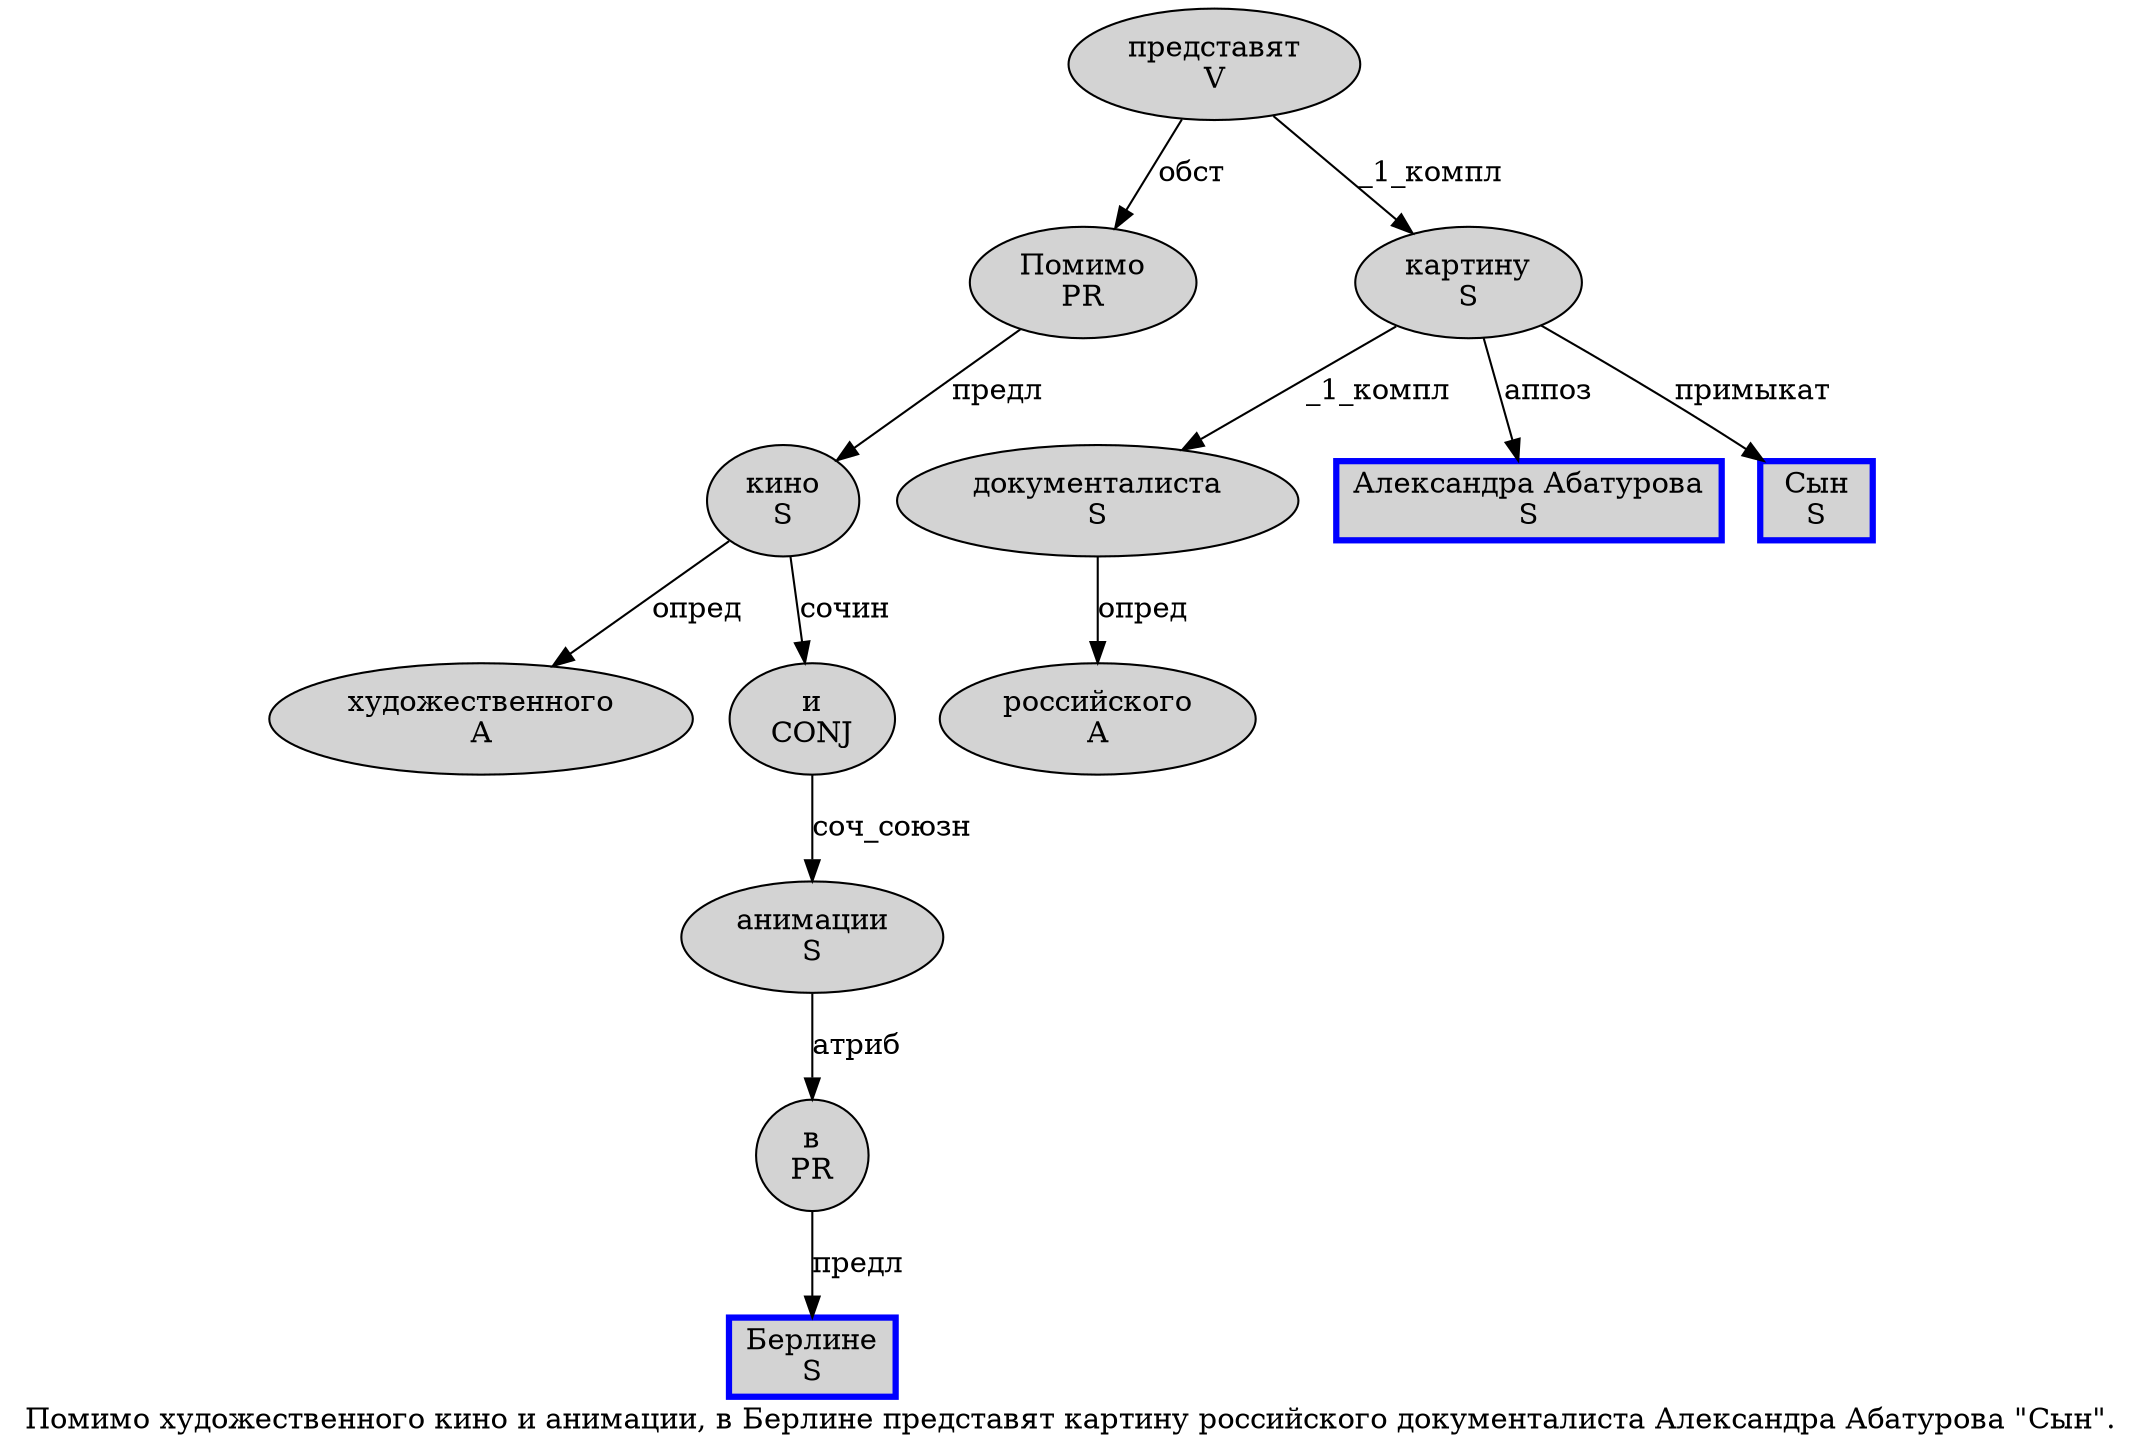 digraph SENTENCE_1462 {
	graph [label="Помимо художественного кино и анимации, в Берлине представят картину российского документалиста Александра Абатурова \"Сын\"."]
	node [style=filled]
		0 [label="Помимо
PR" color="" fillcolor=lightgray penwidth=1 shape=ellipse]
		1 [label="художественного
A" color="" fillcolor=lightgray penwidth=1 shape=ellipse]
		2 [label="кино
S" color="" fillcolor=lightgray penwidth=1 shape=ellipse]
		3 [label="и
CONJ" color="" fillcolor=lightgray penwidth=1 shape=ellipse]
		4 [label="анимации
S" color="" fillcolor=lightgray penwidth=1 shape=ellipse]
		6 [label="в
PR" color="" fillcolor=lightgray penwidth=1 shape=ellipse]
		7 [label="Берлине
S" color=blue fillcolor=lightgray penwidth=3 shape=box]
		8 [label="представят
V" color="" fillcolor=lightgray penwidth=1 shape=ellipse]
		9 [label="картину
S" color="" fillcolor=lightgray penwidth=1 shape=ellipse]
		10 [label="российского
A" color="" fillcolor=lightgray penwidth=1 shape=ellipse]
		11 [label="документалиста
S" color="" fillcolor=lightgray penwidth=1 shape=ellipse]
		12 [label="Александра Абатурова
S" color=blue fillcolor=lightgray penwidth=3 shape=box]
		14 [label="Сын
S" color=blue fillcolor=lightgray penwidth=3 shape=box]
			6 -> 7 [label="предл"]
			8 -> 0 [label="обст"]
			8 -> 9 [label="_1_компл"]
			9 -> 11 [label="_1_компл"]
			9 -> 12 [label="аппоз"]
			9 -> 14 [label="примыкат"]
			4 -> 6 [label="атриб"]
			2 -> 1 [label="опред"]
			2 -> 3 [label="сочин"]
			11 -> 10 [label="опред"]
			0 -> 2 [label="предл"]
			3 -> 4 [label="соч_союзн"]
}